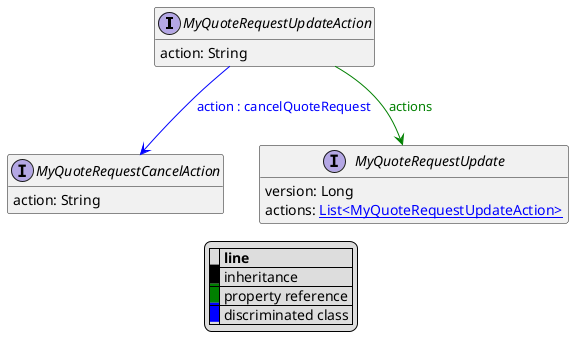 @startuml

hide empty fields
hide empty methods
legend
|= |= line |
|<back:black>   </back>| inheritance |
|<back:green>   </back>| property reference |
|<back:blue>   </back>| discriminated class |
endlegend
interface MyQuoteRequestUpdateAction [[MyQuoteRequestUpdateAction.svg]]  {
    action: String
}


interface MyQuoteRequestCancelAction [[MyQuoteRequestCancelAction.svg]]  {
    action: String
}
interface MyQuoteRequestUpdate [[MyQuoteRequestUpdate.svg]]  {
    version: Long
    actions: [[MyQuoteRequestUpdateAction.svg List<MyQuoteRequestUpdateAction>]]
}
MyQuoteRequestUpdateAction --> MyQuoteRequestCancelAction #blue;text:blue : "action : cancelQuoteRequest"
MyQuoteRequestUpdateAction --> MyQuoteRequestUpdate #green;text:green : "actions"
@enduml
